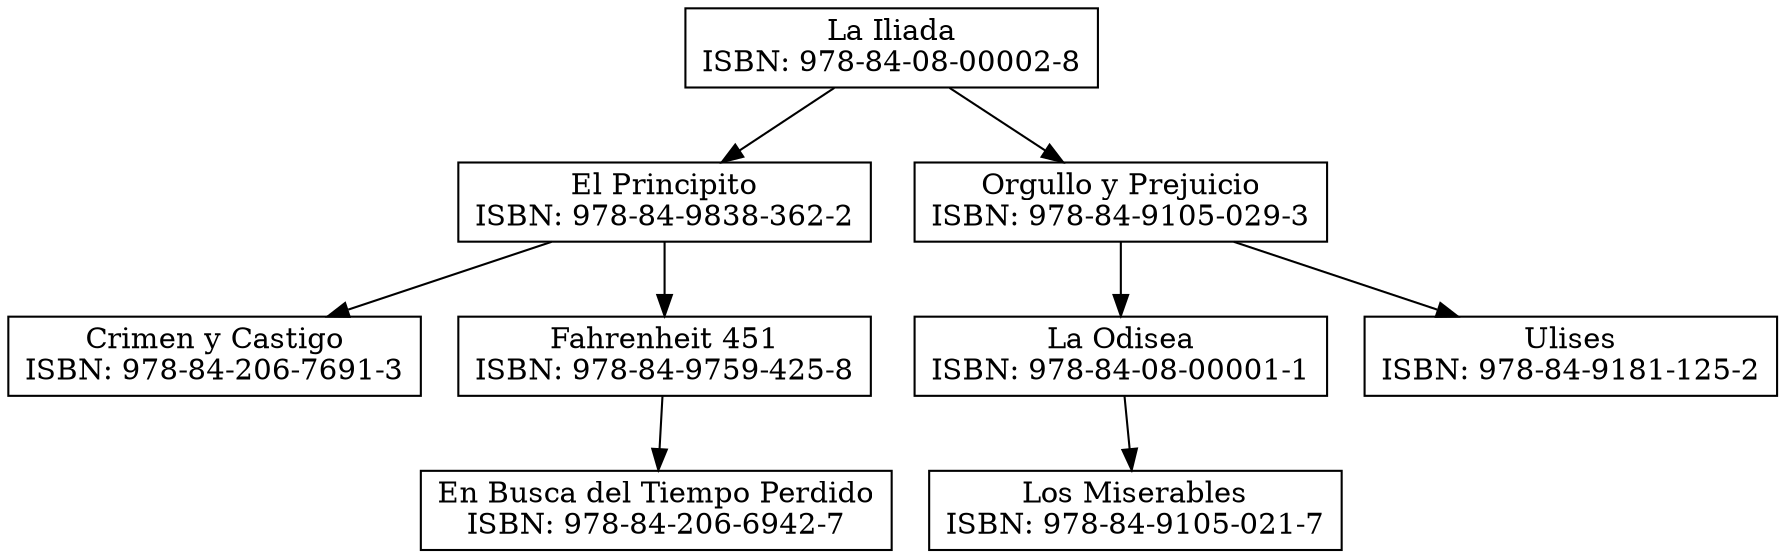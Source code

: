 digraph G {
    node [shape=box];
    "La Iliada" [label="La Iliada\nISBN: 978-84-08-00002-8"];
    "La Iliada" -> "El Principito";
    "El Principito" [label="El Principito\nISBN: 978-84-9838-362-2"];
    "El Principito" -> "Crimen y Castigo";
    "Crimen y Castigo" [label="Crimen y Castigo\nISBN: 978-84-206-7691-3"];
    "El Principito" -> "Fahrenheit 451";
    "Fahrenheit 451" [label="Fahrenheit 451\nISBN: 978-84-9759-425-8"];
    "Fahrenheit 451" -> "En Busca del Tiempo Perdido";
    "En Busca del Tiempo Perdido" [label="En Busca del Tiempo Perdido\nISBN: 978-84-206-6942-7"];
    "La Iliada" -> "Orgullo y Prejuicio";
    "Orgullo y Prejuicio" [label="Orgullo y Prejuicio\nISBN: 978-84-9105-029-3"];
    "Orgullo y Prejuicio" -> "La Odisea";
    "La Odisea" [label="La Odisea\nISBN: 978-84-08-00001-1"];
    "La Odisea" -> "Los Miserables";
    "Los Miserables" [label="Los Miserables\nISBN: 978-84-9105-021-7"];
    "Orgullo y Prejuicio" -> "Ulises";
    "Ulises" [label="Ulises\nISBN: 978-84-9181-125-2"];
}
